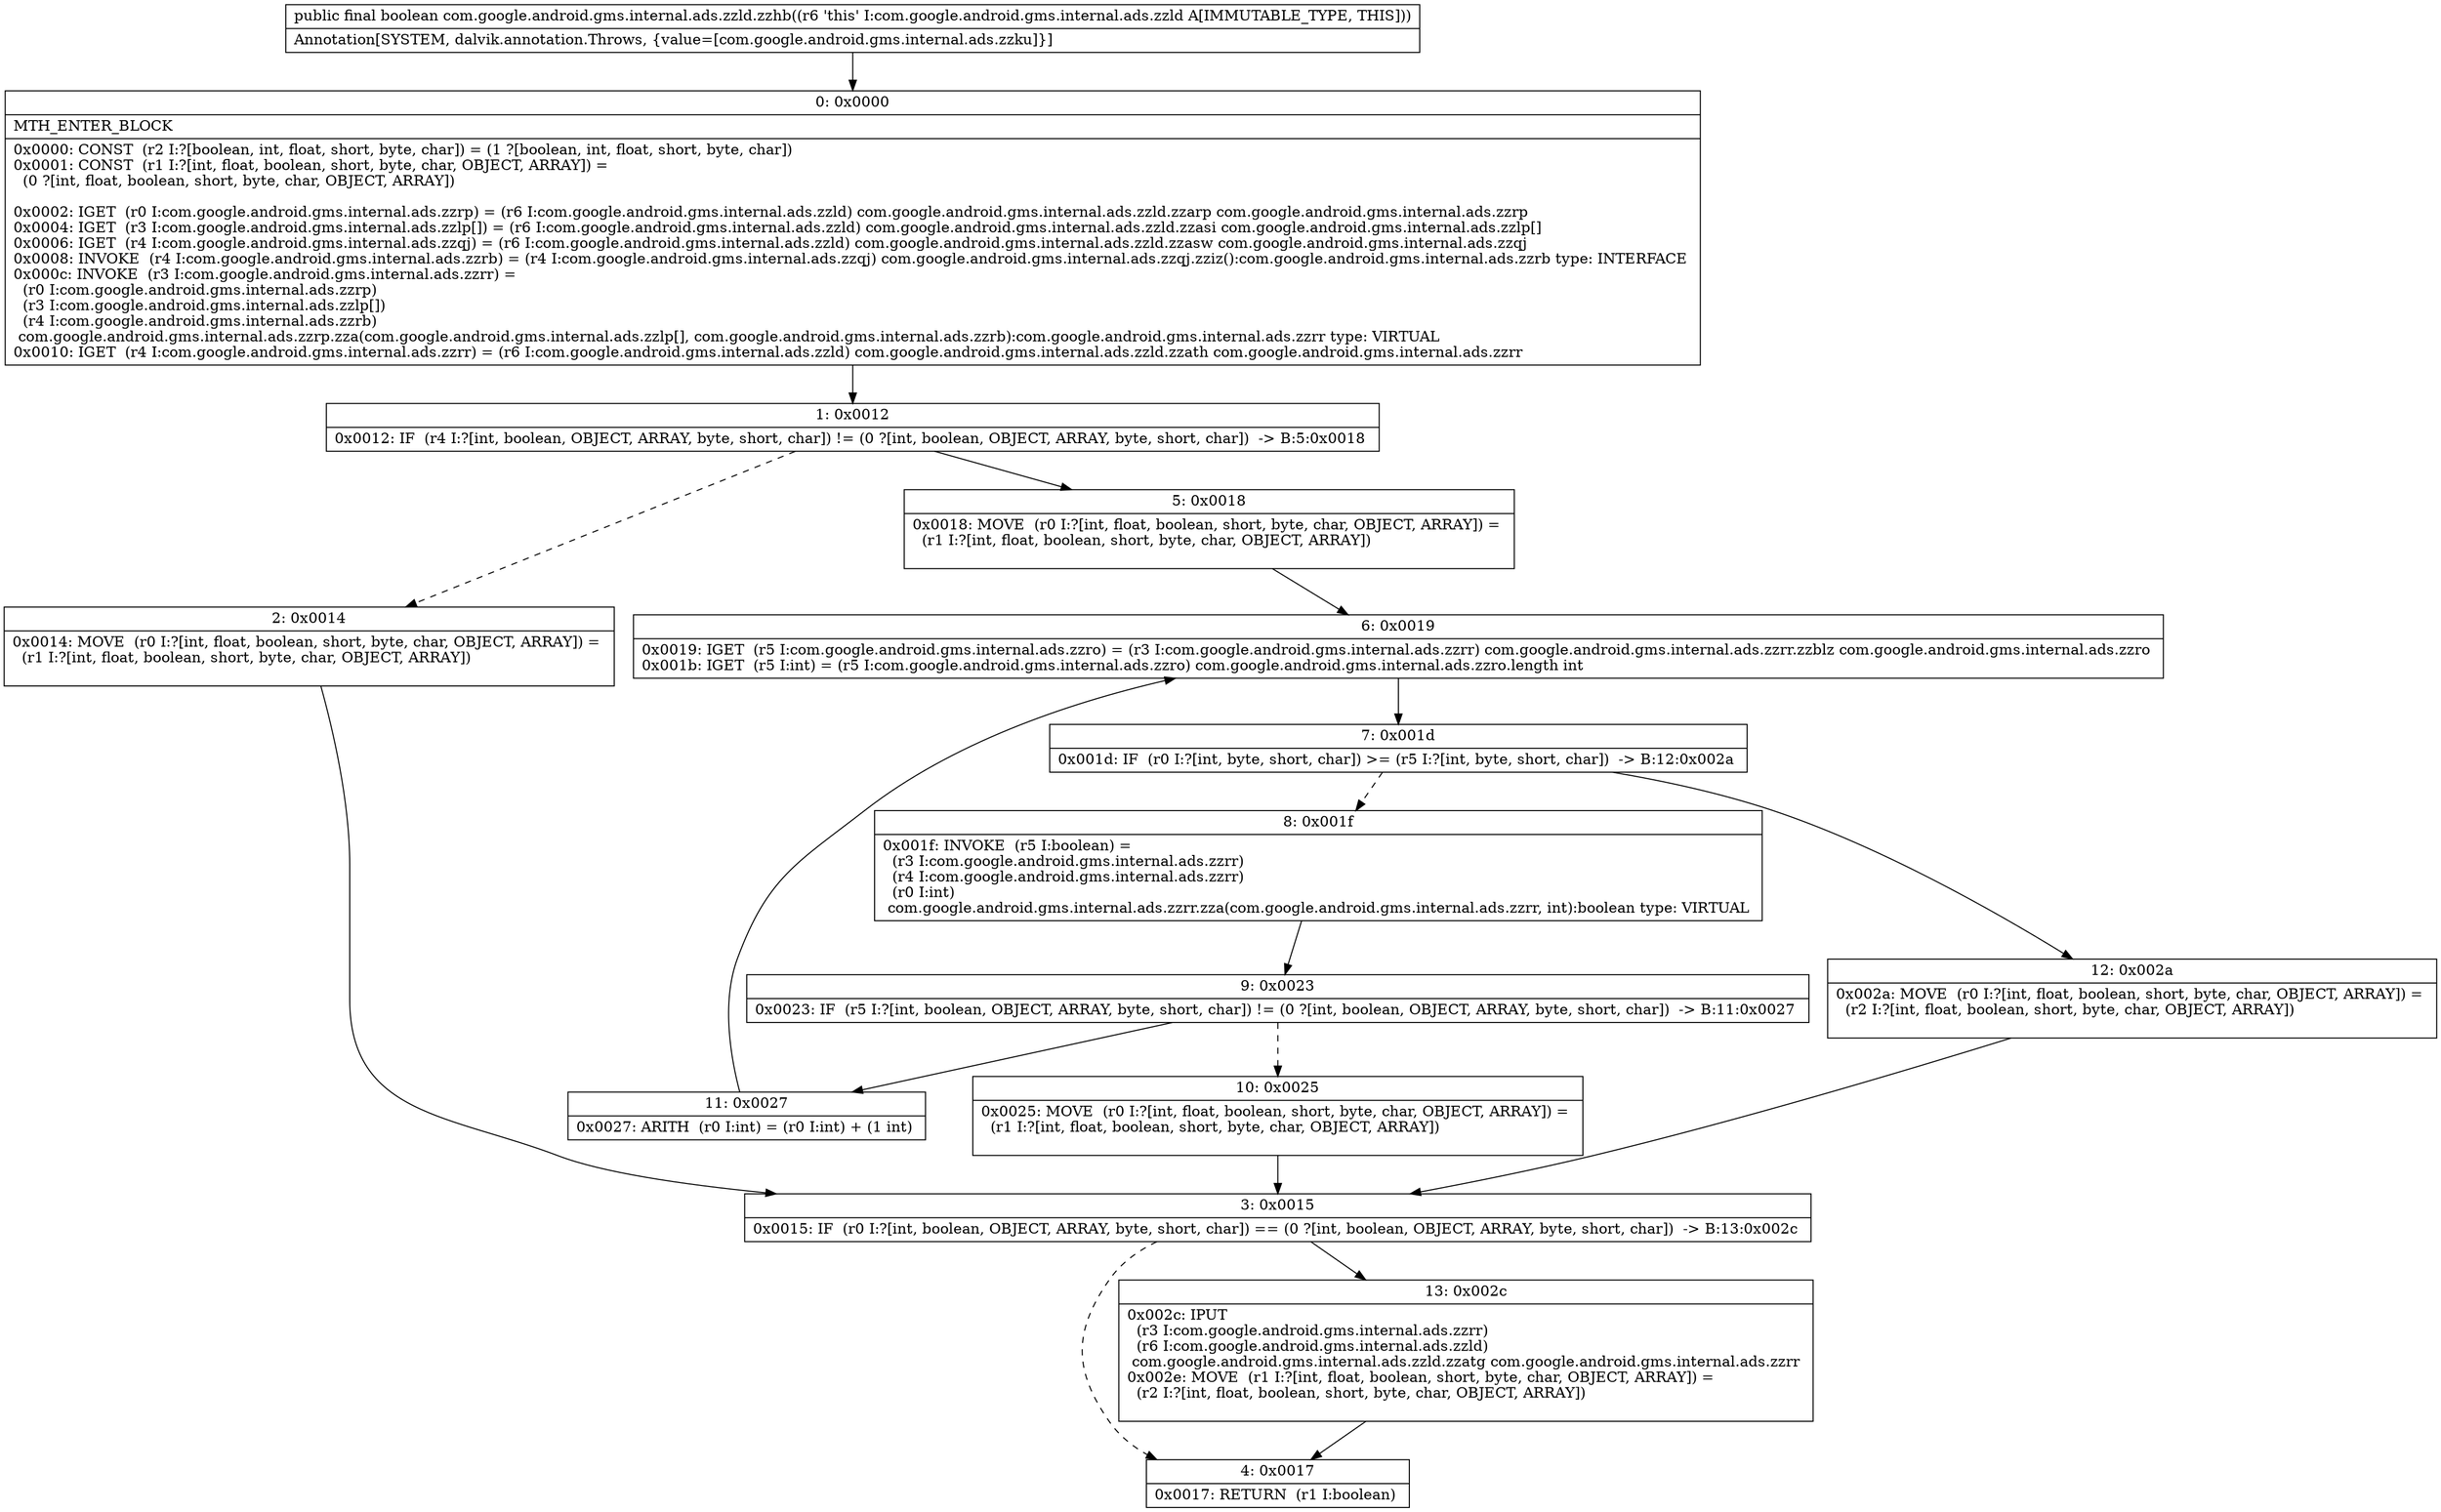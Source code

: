 digraph "CFG forcom.google.android.gms.internal.ads.zzld.zzhb()Z" {
Node_0 [shape=record,label="{0\:\ 0x0000|MTH_ENTER_BLOCK\l|0x0000: CONST  (r2 I:?[boolean, int, float, short, byte, char]) = (1 ?[boolean, int, float, short, byte, char]) \l0x0001: CONST  (r1 I:?[int, float, boolean, short, byte, char, OBJECT, ARRAY]) = \l  (0 ?[int, float, boolean, short, byte, char, OBJECT, ARRAY])\l \l0x0002: IGET  (r0 I:com.google.android.gms.internal.ads.zzrp) = (r6 I:com.google.android.gms.internal.ads.zzld) com.google.android.gms.internal.ads.zzld.zzarp com.google.android.gms.internal.ads.zzrp \l0x0004: IGET  (r3 I:com.google.android.gms.internal.ads.zzlp[]) = (r6 I:com.google.android.gms.internal.ads.zzld) com.google.android.gms.internal.ads.zzld.zzasi com.google.android.gms.internal.ads.zzlp[] \l0x0006: IGET  (r4 I:com.google.android.gms.internal.ads.zzqj) = (r6 I:com.google.android.gms.internal.ads.zzld) com.google.android.gms.internal.ads.zzld.zzasw com.google.android.gms.internal.ads.zzqj \l0x0008: INVOKE  (r4 I:com.google.android.gms.internal.ads.zzrb) = (r4 I:com.google.android.gms.internal.ads.zzqj) com.google.android.gms.internal.ads.zzqj.zziz():com.google.android.gms.internal.ads.zzrb type: INTERFACE \l0x000c: INVOKE  (r3 I:com.google.android.gms.internal.ads.zzrr) = \l  (r0 I:com.google.android.gms.internal.ads.zzrp)\l  (r3 I:com.google.android.gms.internal.ads.zzlp[])\l  (r4 I:com.google.android.gms.internal.ads.zzrb)\l com.google.android.gms.internal.ads.zzrp.zza(com.google.android.gms.internal.ads.zzlp[], com.google.android.gms.internal.ads.zzrb):com.google.android.gms.internal.ads.zzrr type: VIRTUAL \l0x0010: IGET  (r4 I:com.google.android.gms.internal.ads.zzrr) = (r6 I:com.google.android.gms.internal.ads.zzld) com.google.android.gms.internal.ads.zzld.zzath com.google.android.gms.internal.ads.zzrr \l}"];
Node_1 [shape=record,label="{1\:\ 0x0012|0x0012: IF  (r4 I:?[int, boolean, OBJECT, ARRAY, byte, short, char]) != (0 ?[int, boolean, OBJECT, ARRAY, byte, short, char])  \-\> B:5:0x0018 \l}"];
Node_2 [shape=record,label="{2\:\ 0x0014|0x0014: MOVE  (r0 I:?[int, float, boolean, short, byte, char, OBJECT, ARRAY]) = \l  (r1 I:?[int, float, boolean, short, byte, char, OBJECT, ARRAY])\l \l}"];
Node_3 [shape=record,label="{3\:\ 0x0015|0x0015: IF  (r0 I:?[int, boolean, OBJECT, ARRAY, byte, short, char]) == (0 ?[int, boolean, OBJECT, ARRAY, byte, short, char])  \-\> B:13:0x002c \l}"];
Node_4 [shape=record,label="{4\:\ 0x0017|0x0017: RETURN  (r1 I:boolean) \l}"];
Node_5 [shape=record,label="{5\:\ 0x0018|0x0018: MOVE  (r0 I:?[int, float, boolean, short, byte, char, OBJECT, ARRAY]) = \l  (r1 I:?[int, float, boolean, short, byte, char, OBJECT, ARRAY])\l \l}"];
Node_6 [shape=record,label="{6\:\ 0x0019|0x0019: IGET  (r5 I:com.google.android.gms.internal.ads.zzro) = (r3 I:com.google.android.gms.internal.ads.zzrr) com.google.android.gms.internal.ads.zzrr.zzblz com.google.android.gms.internal.ads.zzro \l0x001b: IGET  (r5 I:int) = (r5 I:com.google.android.gms.internal.ads.zzro) com.google.android.gms.internal.ads.zzro.length int \l}"];
Node_7 [shape=record,label="{7\:\ 0x001d|0x001d: IF  (r0 I:?[int, byte, short, char]) \>= (r5 I:?[int, byte, short, char])  \-\> B:12:0x002a \l}"];
Node_8 [shape=record,label="{8\:\ 0x001f|0x001f: INVOKE  (r5 I:boolean) = \l  (r3 I:com.google.android.gms.internal.ads.zzrr)\l  (r4 I:com.google.android.gms.internal.ads.zzrr)\l  (r0 I:int)\l com.google.android.gms.internal.ads.zzrr.zza(com.google.android.gms.internal.ads.zzrr, int):boolean type: VIRTUAL \l}"];
Node_9 [shape=record,label="{9\:\ 0x0023|0x0023: IF  (r5 I:?[int, boolean, OBJECT, ARRAY, byte, short, char]) != (0 ?[int, boolean, OBJECT, ARRAY, byte, short, char])  \-\> B:11:0x0027 \l}"];
Node_10 [shape=record,label="{10\:\ 0x0025|0x0025: MOVE  (r0 I:?[int, float, boolean, short, byte, char, OBJECT, ARRAY]) = \l  (r1 I:?[int, float, boolean, short, byte, char, OBJECT, ARRAY])\l \l}"];
Node_11 [shape=record,label="{11\:\ 0x0027|0x0027: ARITH  (r0 I:int) = (r0 I:int) + (1 int) \l}"];
Node_12 [shape=record,label="{12\:\ 0x002a|0x002a: MOVE  (r0 I:?[int, float, boolean, short, byte, char, OBJECT, ARRAY]) = \l  (r2 I:?[int, float, boolean, short, byte, char, OBJECT, ARRAY])\l \l}"];
Node_13 [shape=record,label="{13\:\ 0x002c|0x002c: IPUT  \l  (r3 I:com.google.android.gms.internal.ads.zzrr)\l  (r6 I:com.google.android.gms.internal.ads.zzld)\l com.google.android.gms.internal.ads.zzld.zzatg com.google.android.gms.internal.ads.zzrr \l0x002e: MOVE  (r1 I:?[int, float, boolean, short, byte, char, OBJECT, ARRAY]) = \l  (r2 I:?[int, float, boolean, short, byte, char, OBJECT, ARRAY])\l \l}"];
MethodNode[shape=record,label="{public final boolean com.google.android.gms.internal.ads.zzld.zzhb((r6 'this' I:com.google.android.gms.internal.ads.zzld A[IMMUTABLE_TYPE, THIS]))  | Annotation[SYSTEM, dalvik.annotation.Throws, \{value=[com.google.android.gms.internal.ads.zzku]\}]\l}"];
MethodNode -> Node_0;
Node_0 -> Node_1;
Node_1 -> Node_2[style=dashed];
Node_1 -> Node_5;
Node_2 -> Node_3;
Node_3 -> Node_4[style=dashed];
Node_3 -> Node_13;
Node_5 -> Node_6;
Node_6 -> Node_7;
Node_7 -> Node_8[style=dashed];
Node_7 -> Node_12;
Node_8 -> Node_9;
Node_9 -> Node_10[style=dashed];
Node_9 -> Node_11;
Node_10 -> Node_3;
Node_11 -> Node_6;
Node_12 -> Node_3;
Node_13 -> Node_4;
}

